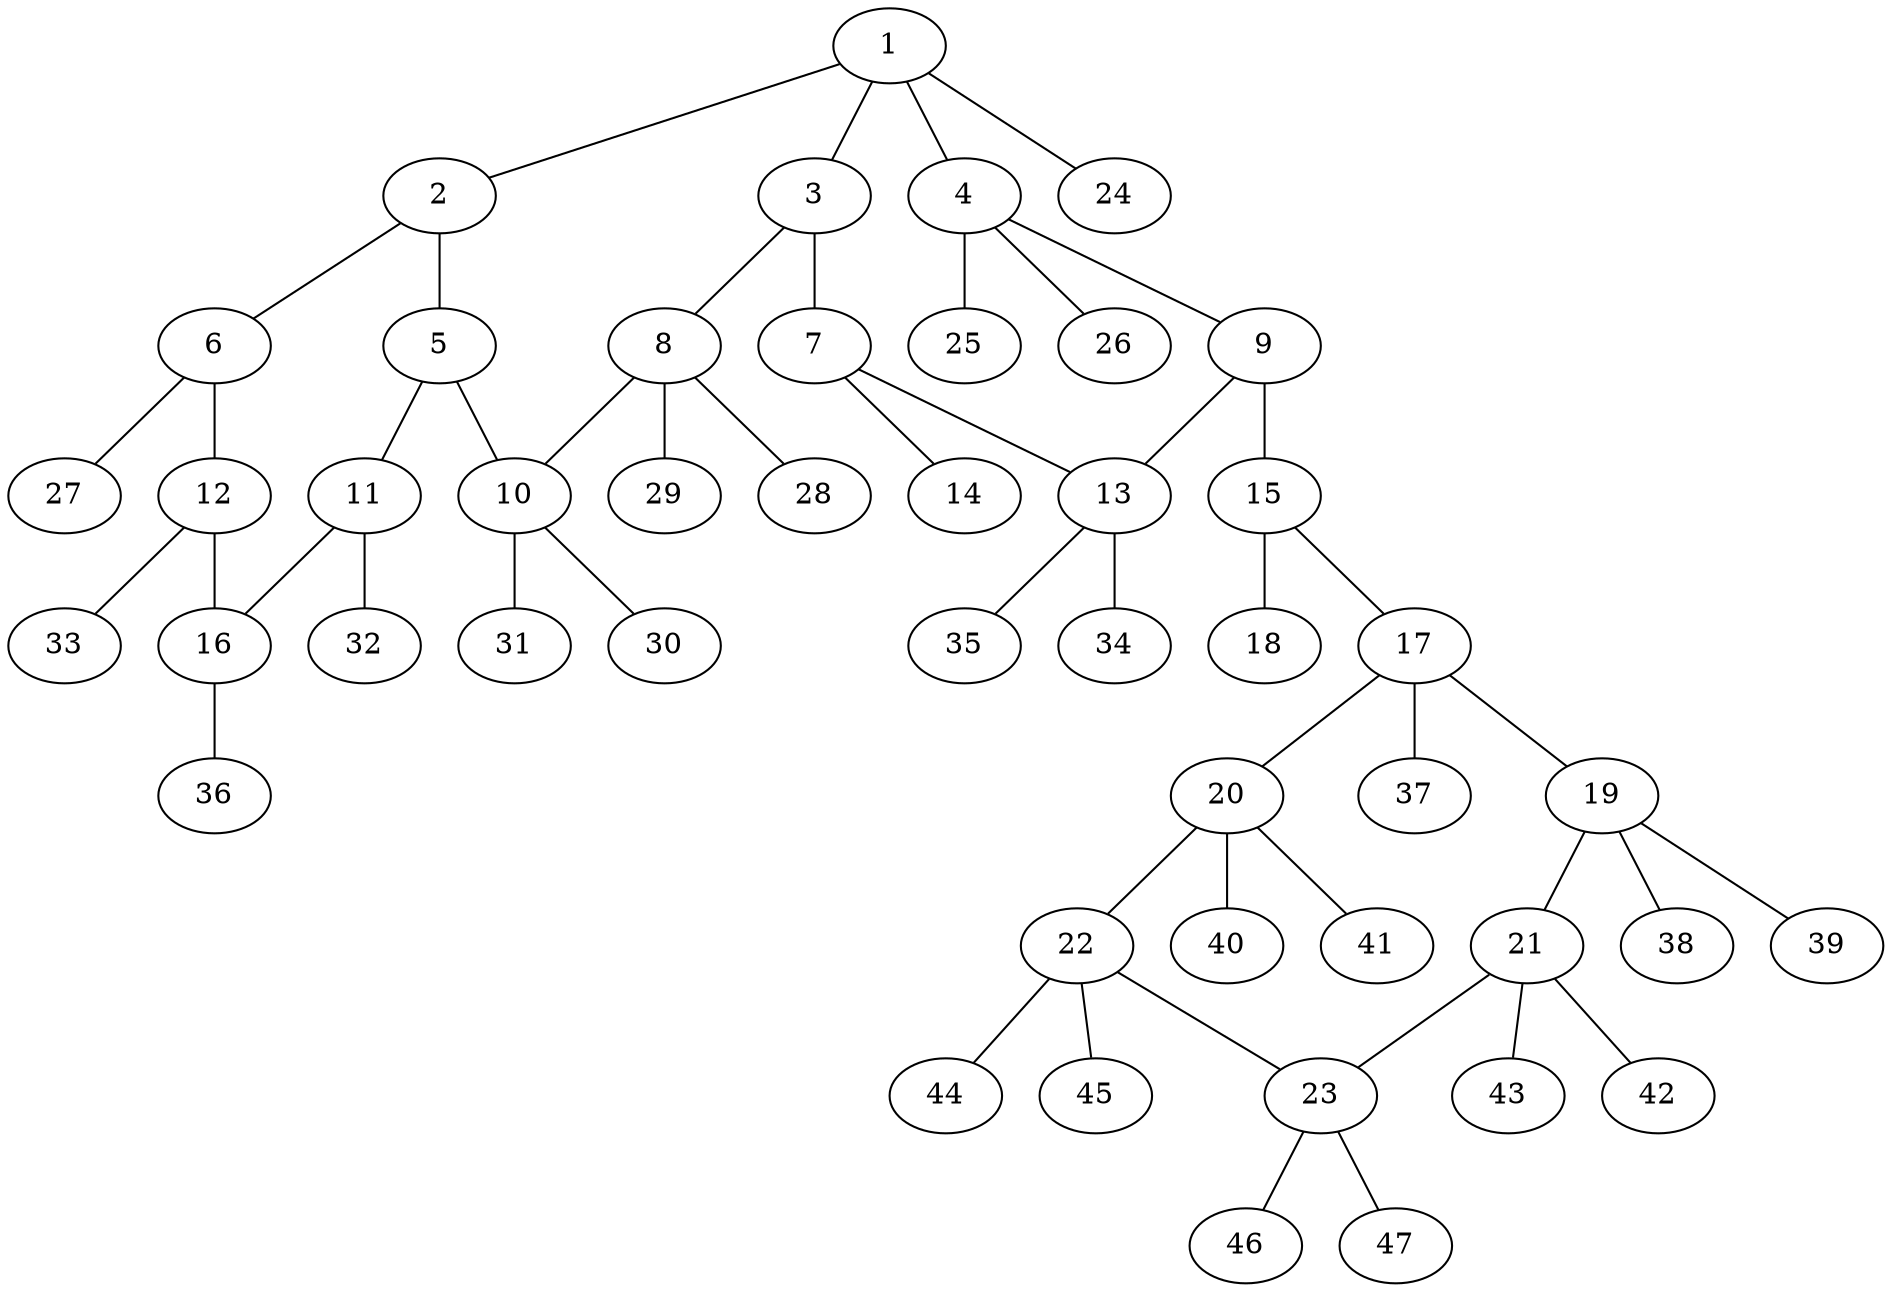 graph molecule_931 {
	1	 [chem=C];
	2	 [chem=C];
	1 -- 2	 [valence=1];
	3	 [chem=N];
	1 -- 3	 [valence=1];
	4	 [chem=C];
	1 -- 4	 [valence=1];
	24	 [chem=H];
	1 -- 24	 [valence=1];
	5	 [chem=C];
	2 -- 5	 [valence=2];
	6	 [chem=C];
	2 -- 6	 [valence=1];
	7	 [chem=C];
	3 -- 7	 [valence=1];
	8	 [chem=C];
	3 -- 8	 [valence=1];
	9	 [chem=N];
	4 -- 9	 [valence=1];
	25	 [chem=H];
	4 -- 25	 [valence=1];
	26	 [chem=H];
	4 -- 26	 [valence=1];
	10	 [chem=C];
	5 -- 10	 [valence=1];
	11	 [chem=C];
	5 -- 11	 [valence=1];
	12	 [chem=C];
	6 -- 12	 [valence=2];
	27	 [chem=H];
	6 -- 27	 [valence=1];
	13	 [chem=C];
	7 -- 13	 [valence=1];
	14	 [chem=O];
	7 -- 14	 [valence=2];
	8 -- 10	 [valence=1];
	28	 [chem=H];
	8 -- 28	 [valence=1];
	29	 [chem=H];
	8 -- 29	 [valence=1];
	9 -- 13	 [valence=1];
	15	 [chem=C];
	9 -- 15	 [valence=1];
	30	 [chem=H];
	10 -- 30	 [valence=1];
	31	 [chem=H];
	10 -- 31	 [valence=1];
	16	 [chem=C];
	11 -- 16	 [valence=2];
	32	 [chem=H];
	11 -- 32	 [valence=1];
	12 -- 16	 [valence=1];
	33	 [chem=H];
	12 -- 33	 [valence=1];
	34	 [chem=H];
	13 -- 34	 [valence=1];
	35	 [chem=H];
	13 -- 35	 [valence=1];
	17	 [chem=C];
	15 -- 17	 [valence=1];
	18	 [chem=O];
	15 -- 18	 [valence=2];
	36	 [chem=H];
	16 -- 36	 [valence=1];
	19	 [chem=C];
	17 -- 19	 [valence=1];
	20	 [chem=C];
	17 -- 20	 [valence=1];
	37	 [chem=H];
	17 -- 37	 [valence=1];
	21	 [chem=C];
	19 -- 21	 [valence=1];
	38	 [chem=H];
	19 -- 38	 [valence=1];
	39	 [chem=H];
	19 -- 39	 [valence=1];
	22	 [chem=C];
	20 -- 22	 [valence=1];
	40	 [chem=H];
	20 -- 40	 [valence=1];
	41	 [chem=H];
	20 -- 41	 [valence=1];
	23	 [chem=C];
	21 -- 23	 [valence=1];
	42	 [chem=H];
	21 -- 42	 [valence=1];
	43	 [chem=H];
	21 -- 43	 [valence=1];
	22 -- 23	 [valence=1];
	44	 [chem=H];
	22 -- 44	 [valence=1];
	45	 [chem=H];
	22 -- 45	 [valence=1];
	46	 [chem=H];
	23 -- 46	 [valence=1];
	47	 [chem=H];
	23 -- 47	 [valence=1];
}
